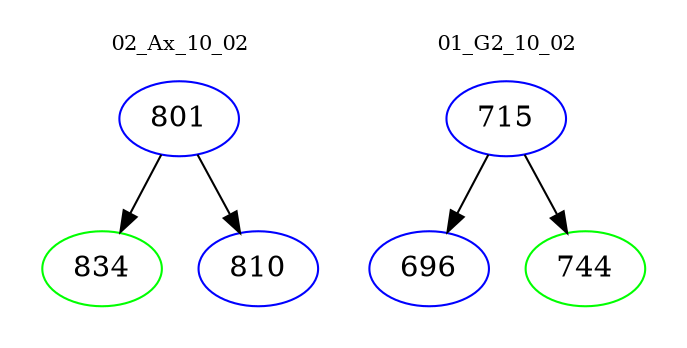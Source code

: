 digraph{
subgraph cluster_0 {
color = white
label = "02_Ax_10_02";
fontsize=10;
T0_801 [label="801", color="blue"]
T0_801 -> T0_834 [color="black"]
T0_834 [label="834", color="green"]
T0_801 -> T0_810 [color="black"]
T0_810 [label="810", color="blue"]
}
subgraph cluster_1 {
color = white
label = "01_G2_10_02";
fontsize=10;
T1_715 [label="715", color="blue"]
T1_715 -> T1_696 [color="black"]
T1_696 [label="696", color="blue"]
T1_715 -> T1_744 [color="black"]
T1_744 [label="744", color="green"]
}
}
